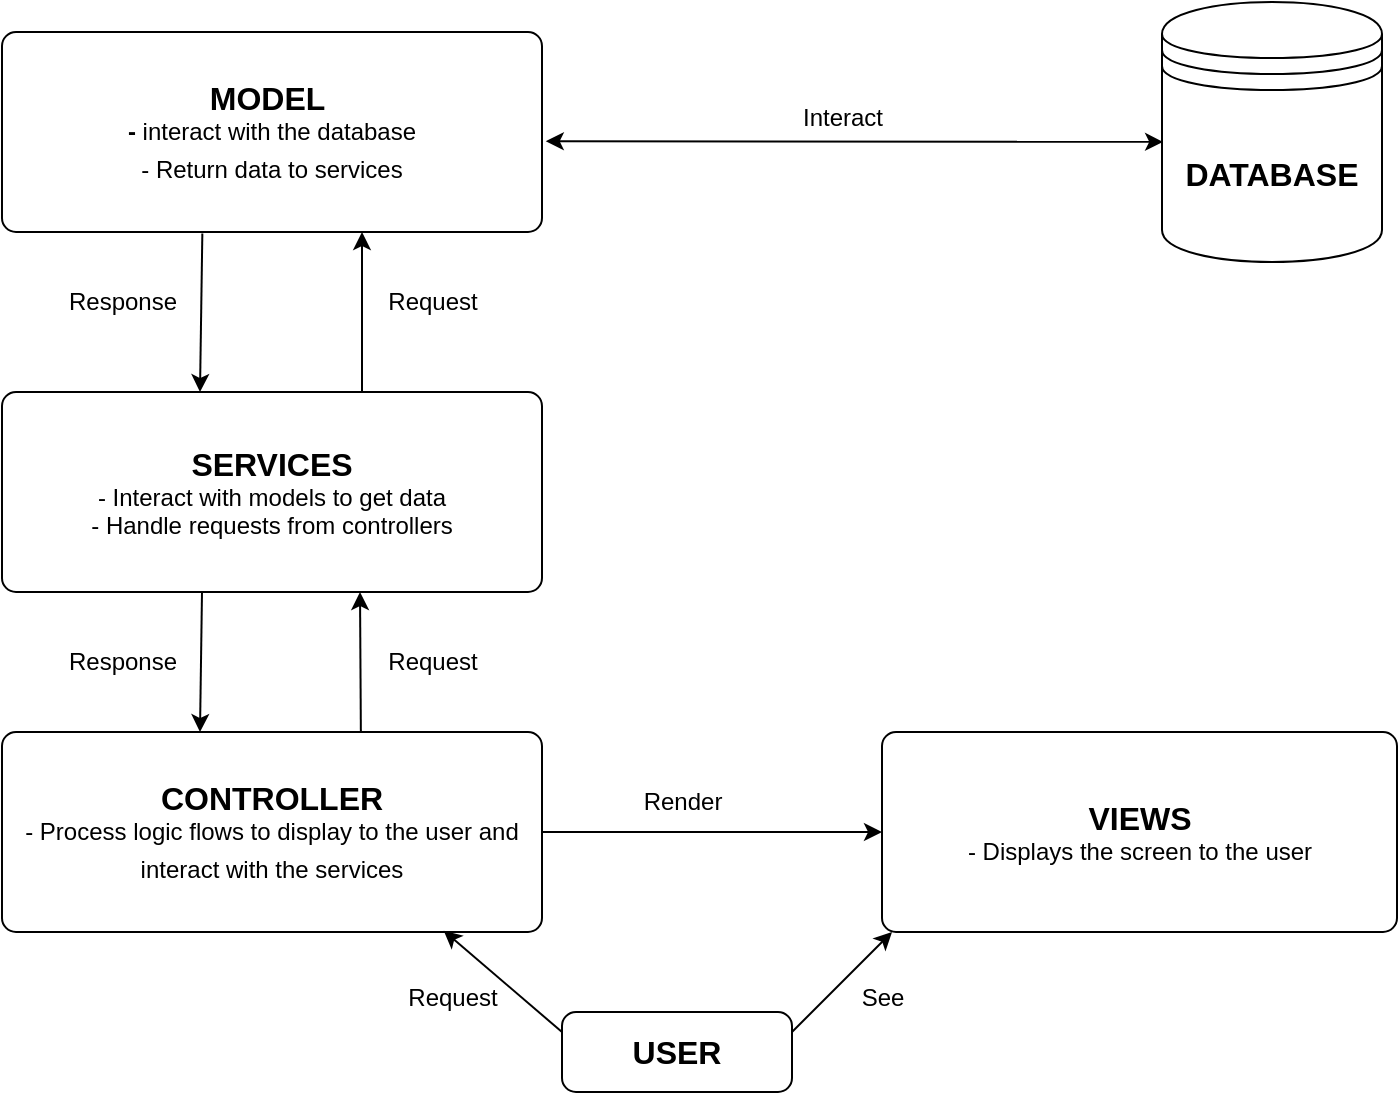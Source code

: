 <mxfile version="22.1.5" type="device" pages="3">
  <diagram name="Page-1" id="V2b_Z5RG5mIGSToupVvR">
    <mxGraphModel dx="1084" dy="628" grid="1" gridSize="10" guides="1" tooltips="1" connect="1" arrows="1" fold="1" page="1" pageScale="1" pageWidth="850" pageHeight="1100" math="0" shadow="0">
      <root>
        <mxCell id="0" />
        <mxCell id="1" parent="0" />
        <mxCell id="Dptyboa4_etvm0j7TFrH-27" value="&lt;span style=&quot;font-size: 16px;&quot;&gt;&lt;b&gt;VIEWS&lt;br&gt;&lt;/b&gt;&lt;/span&gt;- Displays the screen to the user" style="rounded=1;whiteSpace=wrap;html=1;absoluteArcSize=1;arcSize=14;strokeWidth=1;" vertex="1" parent="1">
          <mxGeometry x="500" y="660" width="257.5" height="100" as="geometry" />
        </mxCell>
        <mxCell id="Dptyboa4_etvm0j7TFrH-28" value="&lt;b&gt;&lt;font style=&quot;font-size: 16px;&quot;&gt;CONTROLLER&lt;br&gt;&lt;/font&gt;&lt;/b&gt;- Process logic flows to display to the user and interact with the services&lt;b&gt;&lt;font style=&quot;font-size: 16px;&quot;&gt;&lt;br&gt;&lt;/font&gt;&lt;/b&gt;" style="rounded=1;whiteSpace=wrap;html=1;absoluteArcSize=1;arcSize=14;strokeWidth=1;" vertex="1" parent="1">
          <mxGeometry x="60" y="660" width="270" height="100" as="geometry" />
        </mxCell>
        <mxCell id="Dptyboa4_etvm0j7TFrH-29" value="&lt;b&gt;&lt;font style=&quot;&quot;&gt;&lt;font style=&quot;font-size: 16px;&quot;&gt;SERVICES&lt;/font&gt;&lt;br&gt;&lt;/font&gt;&lt;/b&gt;- Interact with models to get data&lt;br&gt;- Handle requests from controllers&lt;b&gt;&lt;font style=&quot;font-size: 12px;&quot;&gt;&lt;br&gt;&lt;/font&gt;&lt;/b&gt;" style="rounded=1;whiteSpace=wrap;html=1;absoluteArcSize=1;arcSize=14;strokeWidth=1;" vertex="1" parent="1">
          <mxGeometry x="60" y="490" width="270" height="100" as="geometry" />
        </mxCell>
        <mxCell id="Dptyboa4_etvm0j7TFrH-30" value="&lt;b&gt;&lt;font style=&quot;font-size: 16px;&quot;&gt;USER&lt;/font&gt;&lt;/b&gt;" style="rounded=1;whiteSpace=wrap;html=1;absoluteArcSize=1;arcSize=14;strokeWidth=1;" vertex="1" parent="1">
          <mxGeometry x="340" y="800" width="115" height="40" as="geometry" />
        </mxCell>
        <mxCell id="Dptyboa4_etvm0j7TFrH-31" value="&lt;b&gt;&lt;font style=&quot;font-size: 16px;&quot;&gt;MODEL&amp;nbsp;&lt;br&gt;&lt;/font&gt;&lt;/b&gt;&lt;font style=&quot;font-size: 12px;&quot;&gt;&lt;b style=&quot;&quot;&gt;-&amp;nbsp;&lt;/b&gt;interact with the database&lt;br&gt;&lt;/font&gt;&lt;font style=&quot;font-size: 12px;&quot;&gt;&lt;font style=&quot;font-size: 12px;&quot;&gt;-&amp;nbsp;&lt;/font&gt;Return data to services&lt;/font&gt;&lt;font style=&quot;font-weight: bold; font-size: 16px;&quot;&gt;&lt;br&gt;&lt;/font&gt;" style="rounded=1;whiteSpace=wrap;html=1;absoluteArcSize=1;arcSize=14;strokeWidth=1;" vertex="1" parent="1">
          <mxGeometry x="60" y="310" width="270" height="100" as="geometry" />
        </mxCell>
        <mxCell id="Dptyboa4_etvm0j7TFrH-35" value="&lt;b&gt;&lt;font style=&quot;font-size: 16px;&quot;&gt;DATABASE&lt;/font&gt;&lt;/b&gt;" style="shape=datastore;whiteSpace=wrap;html=1;" vertex="1" parent="1">
          <mxGeometry x="640" y="295" width="110" height="130" as="geometry" />
        </mxCell>
        <mxCell id="Dptyboa4_etvm0j7TFrH-41" value="" style="endArrow=classic;startArrow=classic;html=1;rounded=0;exitX=1.007;exitY=0.546;exitDx=0;exitDy=0;exitPerimeter=0;entryX=0.005;entryY=0.538;entryDx=0;entryDy=0;entryPerimeter=0;" edge="1" parent="1" source="Dptyboa4_etvm0j7TFrH-31" target="Dptyboa4_etvm0j7TFrH-35">
          <mxGeometry width="50" height="50" relative="1" as="geometry">
            <mxPoint x="410" y="430" as="sourcePoint" />
            <mxPoint x="460" y="380" as="targetPoint" />
          </mxGeometry>
        </mxCell>
        <mxCell id="Dptyboa4_etvm0j7TFrH-42" value="Interact" style="text;html=1;align=center;verticalAlign=middle;resizable=0;points=[];autosize=1;strokeColor=none;fillColor=none;" vertex="1" parent="1">
          <mxGeometry x="450" y="338" width="60" height="30" as="geometry" />
        </mxCell>
        <mxCell id="Dptyboa4_etvm0j7TFrH-43" value="" style="endArrow=classic;html=1;rounded=0;" edge="1" parent="1">
          <mxGeometry width="50" height="50" relative="1" as="geometry">
            <mxPoint x="240" y="490" as="sourcePoint" />
            <mxPoint x="240" y="410" as="targetPoint" />
          </mxGeometry>
        </mxCell>
        <mxCell id="Dptyboa4_etvm0j7TFrH-44" value="" style="endArrow=classic;html=1;rounded=0;exitX=0.371;exitY=1.008;exitDx=0;exitDy=0;exitPerimeter=0;" edge="1" parent="1" source="Dptyboa4_etvm0j7TFrH-31">
          <mxGeometry width="50" height="50" relative="1" as="geometry">
            <mxPoint x="210" y="430" as="sourcePoint" />
            <mxPoint x="159" y="490" as="targetPoint" />
          </mxGeometry>
        </mxCell>
        <mxCell id="Dptyboa4_etvm0j7TFrH-45" value="Response" style="text;html=1;align=center;verticalAlign=middle;resizable=0;points=[];autosize=1;strokeColor=none;fillColor=none;" vertex="1" parent="1">
          <mxGeometry x="80" y="430" width="80" height="30" as="geometry" />
        </mxCell>
        <mxCell id="Dptyboa4_etvm0j7TFrH-46" value="Request" style="text;html=1;align=center;verticalAlign=middle;resizable=0;points=[];autosize=1;strokeColor=none;fillColor=none;" vertex="1" parent="1">
          <mxGeometry x="240" y="430" width="70" height="30" as="geometry" />
        </mxCell>
        <mxCell id="Dptyboa4_etvm0j7TFrH-47" value="Response" style="text;html=1;align=center;verticalAlign=middle;resizable=0;points=[];autosize=1;strokeColor=none;fillColor=none;" vertex="1" parent="1">
          <mxGeometry x="80" y="610" width="80" height="30" as="geometry" />
        </mxCell>
        <mxCell id="Dptyboa4_etvm0j7TFrH-48" value="Request" style="text;html=1;align=center;verticalAlign=middle;resizable=0;points=[];autosize=1;strokeColor=none;fillColor=none;" vertex="1" parent="1">
          <mxGeometry x="240" y="610" width="70" height="30" as="geometry" />
        </mxCell>
        <mxCell id="Dptyboa4_etvm0j7TFrH-49" value="" style="endArrow=classic;html=1;rounded=0;exitX=0.371;exitY=1.008;exitDx=0;exitDy=0;exitPerimeter=0;" edge="1" parent="1">
          <mxGeometry width="50" height="50" relative="1" as="geometry">
            <mxPoint x="160" y="590" as="sourcePoint" />
            <mxPoint x="159" y="660" as="targetPoint" />
          </mxGeometry>
        </mxCell>
        <mxCell id="Dptyboa4_etvm0j7TFrH-50" value="" style="endArrow=classic;html=1;rounded=0;" edge="1" parent="1">
          <mxGeometry width="50" height="50" relative="1" as="geometry">
            <mxPoint x="239.43" y="660" as="sourcePoint" />
            <mxPoint x="239" y="590" as="targetPoint" />
          </mxGeometry>
        </mxCell>
        <mxCell id="Dptyboa4_etvm0j7TFrH-51" value="" style="endArrow=classic;html=1;rounded=0;" edge="1" parent="1">
          <mxGeometry width="50" height="50" relative="1" as="geometry">
            <mxPoint x="455" y="810" as="sourcePoint" />
            <mxPoint x="505" y="760" as="targetPoint" />
          </mxGeometry>
        </mxCell>
        <mxCell id="Dptyboa4_etvm0j7TFrH-52" value="See" style="text;html=1;align=center;verticalAlign=middle;resizable=0;points=[];autosize=1;strokeColor=none;fillColor=none;" vertex="1" parent="1">
          <mxGeometry x="480" y="778" width="40" height="30" as="geometry" />
        </mxCell>
        <mxCell id="Dptyboa4_etvm0j7TFrH-53" value="" style="endArrow=classic;html=1;rounded=0;entryX=0.818;entryY=0.994;entryDx=0;entryDy=0;entryPerimeter=0;" edge="1" parent="1" target="Dptyboa4_etvm0j7TFrH-28">
          <mxGeometry width="50" height="50" relative="1" as="geometry">
            <mxPoint x="340" y="810" as="sourcePoint" />
            <mxPoint x="390" y="760" as="targetPoint" />
          </mxGeometry>
        </mxCell>
        <mxCell id="Dptyboa4_etvm0j7TFrH-54" value="Request" style="text;html=1;align=center;verticalAlign=middle;resizable=0;points=[];autosize=1;strokeColor=none;fillColor=none;" vertex="1" parent="1">
          <mxGeometry x="250" y="778" width="70" height="30" as="geometry" />
        </mxCell>
        <mxCell id="Dptyboa4_etvm0j7TFrH-56" value="" style="endArrow=classic;html=1;rounded=0;entryX=0;entryY=0.5;entryDx=0;entryDy=0;exitX=1;exitY=0.5;exitDx=0;exitDy=0;" edge="1" parent="1" source="Dptyboa4_etvm0j7TFrH-28" target="Dptyboa4_etvm0j7TFrH-27">
          <mxGeometry width="50" height="50" relative="1" as="geometry">
            <mxPoint x="380" y="735" as="sourcePoint" />
            <mxPoint x="430" y="685" as="targetPoint" />
          </mxGeometry>
        </mxCell>
        <mxCell id="Dptyboa4_etvm0j7TFrH-57" value="Render" style="text;html=1;align=center;verticalAlign=middle;resizable=0;points=[];autosize=1;strokeColor=none;fillColor=none;" vertex="1" parent="1">
          <mxGeometry x="370" y="680" width="60" height="30" as="geometry" />
        </mxCell>
      </root>
    </mxGraphModel>
  </diagram>
  <diagram id="w-5KX8UNDlWNoXFrhjrz" name="Page-2">
    <mxGraphModel dx="1734" dy="1004" grid="1" gridSize="10" guides="1" tooltips="1" connect="1" arrows="1" fold="1" page="1" pageScale="1" pageWidth="850" pageHeight="1100" math="0" shadow="0">
      <root>
        <mxCell id="0" />
        <mxCell id="1" parent="0" />
        <mxCell id="UE23XblngZVuOv1bUCck-1" value="&lt;b&gt;VIEWS&lt;/b&gt;" style="shape=umlFrame;whiteSpace=wrap;html=1;pointerEvents=0;recursiveResize=0;container=1;collapsible=0;width=160;fillColor=#f8cecc;strokeColor=#b85450;" vertex="1" parent="1">
          <mxGeometry x="180" y="800" width="870" height="550" as="geometry" />
        </mxCell>
        <mxCell id="UE23XblngZVuOv1bUCck-3" value="Customer/patient&lt;br style=&quot;border-color: var(--border-color);&quot;&gt;&lt;br style=&quot;border-color: var(--border-color);&quot;&gt;&lt;br style=&quot;border-color: var(--border-color);&quot;&gt;&lt;br style=&quot;border-color: var(--border-color);&quot;&gt;&lt;br style=&quot;border-color: var(--border-color);&quot;&gt;&lt;br style=&quot;border-color: var(--border-color);&quot;&gt;&lt;br style=&quot;border-color: var(--border-color);&quot;&gt;&lt;br style=&quot;border-color: var(--border-color);&quot;&gt;&lt;br&gt;&lt;br&gt;" style="shape=card;whiteSpace=wrap;html=1;size=20;fillColor=#fff2cc;strokeColor=#d6b656;" vertex="1" parent="UE23XblngZVuOv1bUCck-1">
          <mxGeometry x="20" y="50" width="340" height="190" as="geometry" />
        </mxCell>
        <mxCell id="UE23XblngZVuOv1bUCck-2" value="HomePage" style="shape=card;whiteSpace=wrap;html=1;size=20;" vertex="1" parent="UE23XblngZVuOv1bUCck-1">
          <mxGeometry x="50" y="90" width="110" height="50" as="geometry" />
        </mxCell>
        <mxCell id="UE23XblngZVuOv1bUCck-7" value="BookingPage" style="shape=card;whiteSpace=wrap;html=1;size=20;" vertex="1" parent="UE23XblngZVuOv1bUCck-1">
          <mxGeometry x="220" y="90" width="110" height="50" as="geometry" />
        </mxCell>
        <mxCell id="UE23XblngZVuOv1bUCck-8" value="DetailDoctorView" style="shape=card;whiteSpace=wrap;html=1;size=20;" vertex="1" parent="UE23XblngZVuOv1bUCck-1">
          <mxGeometry x="50" y="170" width="110" height="50" as="geometry" />
        </mxCell>
        <mxCell id="UE23XblngZVuOv1bUCck-9" value="Doctor&lt;br&gt;&lt;br&gt;&lt;br&gt;&lt;br&gt;&lt;br&gt;&lt;br&gt;&lt;br&gt;" style="shape=card;whiteSpace=wrap;html=1;size=20;fillColor=#fff2cc;strokeColor=#d6b656;" vertex="1" parent="UE23XblngZVuOv1bUCck-1">
          <mxGeometry x="510" y="45" width="340" height="140" as="geometry" />
        </mxCell>
        <mxCell id="UE23XblngZVuOv1bUCck-10" value="PatientView" style="shape=card;whiteSpace=wrap;html=1;size=20;" vertex="1" parent="UE23XblngZVuOv1bUCck-1">
          <mxGeometry x="540" y="100" width="110" height="50" as="geometry" />
        </mxCell>
        <mxCell id="UE23XblngZVuOv1bUCck-11" value="Drug-Warehouse" style="shape=card;whiteSpace=wrap;html=1;size=20;" vertex="1" parent="UE23XblngZVuOv1bUCck-1">
          <mxGeometry x="700" y="100" width="110" height="50" as="geometry" />
        </mxCell>
        <mxCell id="UE23XblngZVuOv1bUCck-12" value="Admin&lt;br&gt;&lt;br&gt;&lt;br&gt;&lt;br&gt;&lt;br&gt;&lt;br&gt;&lt;br&gt;&lt;br&gt;&lt;br&gt;" style="shape=card;whiteSpace=wrap;html=1;size=20;fillColor=#fff2cc;strokeColor=#d6b656;" vertex="1" parent="UE23XblngZVuOv1bUCck-1">
          <mxGeometry x="30" y="330" width="330" height="190" as="geometry" />
        </mxCell>
        <mxCell id="UE23XblngZVuOv1bUCck-13" value="feedback" style="shape=card;whiteSpace=wrap;html=1;size=20;" vertex="1" parent="UE23XblngZVuOv1bUCck-1">
          <mxGeometry x="60" y="380" width="110" height="50" as="geometry" />
        </mxCell>
        <mxCell id="UE23XblngZVuOv1bUCck-14" value="Employee Manager&lt;br&gt;View" style="shape=card;whiteSpace=wrap;html=1;size=20;" vertex="1" parent="UE23XblngZVuOv1bUCck-1">
          <mxGeometry x="210" y="380" width="120" height="50" as="geometry" />
        </mxCell>
        <mxCell id="UE23XblngZVuOv1bUCck-15" value="Pharmacist&amp;nbsp;&lt;br&gt;&lt;br&gt;&lt;br&gt;&lt;br&gt;&lt;br&gt;&lt;br&gt;&lt;br&gt;&lt;br&gt;&lt;br&gt;&lt;br&gt;" style="shape=card;whiteSpace=wrap;html=1;size=20;fillColor=#fff2cc;strokeColor=#d6b656;" vertex="1" parent="UE23XblngZVuOv1bUCck-1">
          <mxGeometry x="520" y="330" width="330" height="190" as="geometry" />
        </mxCell>
        <mxCell id="UE23XblngZVuOv1bUCck-28" value="Dashboard" style="shape=card;whiteSpace=wrap;html=1;size=20;" vertex="1" parent="UE23XblngZVuOv1bUCck-1">
          <mxGeometry x="60" y="450" width="110" height="50" as="geometry" />
        </mxCell>
        <mxCell id="UE23XblngZVuOv1bUCck-29" value="PatientView" style="shape=card;whiteSpace=wrap;html=1;size=20;" vertex="1" parent="UE23XblngZVuOv1bUCck-1">
          <mxGeometry x="550" y="380" width="110" height="50" as="geometry" />
        </mxCell>
        <mxCell id="UE23XblngZVuOv1bUCck-30" value="Drug-Warehouse" style="shape=card;whiteSpace=wrap;html=1;size=20;" vertex="1" parent="UE23XblngZVuOv1bUCck-1">
          <mxGeometry x="720" y="380" width="110" height="50" as="geometry" />
        </mxCell>
        <mxCell id="UE23XblngZVuOv1bUCck-31" value="Invoice" style="shape=card;whiteSpace=wrap;html=1;size=20;" vertex="1" parent="UE23XblngZVuOv1bUCck-1">
          <mxGeometry x="550" y="450" width="110" height="50" as="geometry" />
        </mxCell>
        <mxCell id="UE23XblngZVuOv1bUCck-32" value="LoggedView" style="shape=card;whiteSpace=wrap;html=1;size=20;fillColor=#fff2cc;strokeColor=#d6b656;" vertex="1" parent="UE23XblngZVuOv1bUCck-1">
          <mxGeometry x="410" y="230" width="140" height="60" as="geometry" />
        </mxCell>
        <mxCell id="UE23XblngZVuOv1bUCck-33" value="&amp;lt;&amp;lt;extend&amp;gt;&amp;gt;" style="html=1;verticalAlign=bottom;labelBackgroundColor=none;endArrow=open;endFill=0;dashed=1;rounded=0;" edge="1" parent="UE23XblngZVuOv1bUCck-1" source="UE23XblngZVuOv1bUCck-9" target="UE23XblngZVuOv1bUCck-32">
          <mxGeometry width="160" relative="1" as="geometry">
            <mxPoint x="420" y="300" as="sourcePoint" />
            <mxPoint x="580" y="300" as="targetPoint" />
          </mxGeometry>
        </mxCell>
        <mxCell id="UE23XblngZVuOv1bUCck-34" value="&amp;lt;&amp;lt;extend&amp;gt;&amp;gt;" style="html=1;verticalAlign=bottom;labelBackgroundColor=none;endArrow=open;endFill=0;dashed=1;rounded=0;" edge="1" parent="UE23XblngZVuOv1bUCck-1" source="UE23XblngZVuOv1bUCck-15" target="UE23XblngZVuOv1bUCck-32">
          <mxGeometry width="160" relative="1" as="geometry">
            <mxPoint x="593" y="195" as="sourcePoint" />
            <mxPoint x="560" y="290" as="targetPoint" />
          </mxGeometry>
        </mxCell>
        <mxCell id="UE23XblngZVuOv1bUCck-35" value="&amp;lt;&amp;lt;extend&amp;gt;&amp;gt;" style="html=1;verticalAlign=bottom;labelBackgroundColor=none;endArrow=open;endFill=0;dashed=1;rounded=0;exitX=1;exitY=0;exitDx=0;exitDy=0;exitPerimeter=0;" edge="1" parent="UE23XblngZVuOv1bUCck-1" source="UE23XblngZVuOv1bUCck-12" target="UE23XblngZVuOv1bUCck-32">
          <mxGeometry width="160" relative="1" as="geometry">
            <mxPoint x="577" y="340" as="sourcePoint" />
            <mxPoint x="527" y="300" as="targetPoint" />
          </mxGeometry>
        </mxCell>
      </root>
    </mxGraphModel>
  </diagram>
  <diagram id="THtA2_h-i91FRto-ERtb" name="Page-3">
    <mxGraphModel dx="867" dy="502" grid="1" gridSize="10" guides="1" tooltips="1" connect="1" arrows="1" fold="1" page="1" pageScale="1" pageWidth="850" pageHeight="1100" math="0" shadow="0">
      <root>
        <mxCell id="0" />
        <mxCell id="1" parent="0" />
        <mxCell id="8xQsIUBW3MFqVcBScjuv-1" value="&lt;b&gt;CONTROLLER&lt;/b&gt;" style="shape=umlFrame;whiteSpace=wrap;html=1;pointerEvents=0;recursiveResize=0;container=1;collapsible=0;width=160;fillColor=#dae8fc;strokeColor=#6c8ebf;" vertex="1" parent="1">
          <mxGeometry x="20" y="20" width="820" height="470" as="geometry" />
        </mxCell>
        <mxCell id="1RweRiw7JOfSxncRjSsr-1" value="&lt;div&gt;HTTP request processing&lt;/div&gt;&lt;div&gt;Application-specific logic&lt;/div&gt;&lt;div&gt;Data validation&lt;/div&gt;" style="shape=card;whiteSpace=wrap;html=1;size=20;" vertex="1" parent="8xQsIUBW3MFqVcBScjuv-1">
          <mxGeometry x="60" y="60" width="170" height="70" as="geometry" />
        </mxCell>
        <mxCell id="1RweRiw7JOfSxncRjSsr-2" value="Login validation" style="shape=card;whiteSpace=wrap;html=1;size=20;" vertex="1" parent="8xQsIUBW3MFqVcBScjuv-1">
          <mxGeometry x="290" y="60" width="170" height="70" as="geometry" />
        </mxCell>
        <mxCell id="1RweRiw7JOfSxncRjSsr-3" value="Booking validation" style="shape=card;whiteSpace=wrap;html=1;size=20;" vertex="1" parent="8xQsIUBW3MFqVcBScjuv-1">
          <mxGeometry x="500" y="60" width="170" height="70" as="geometry" />
        </mxCell>
        <mxCell id="1RweRiw7JOfSxncRjSsr-4" value="" style="shape=card;whiteSpace=wrap;html=1;size=20;" vertex="1" parent="8xQsIUBW3MFqVcBScjuv-1">
          <mxGeometry x="500" y="170" width="170" height="70" as="geometry" />
        </mxCell>
        <mxCell id="1RweRiw7JOfSxncRjSsr-5" value="" style="shape=card;whiteSpace=wrap;html=1;size=20;" vertex="1" parent="8xQsIUBW3MFqVcBScjuv-1">
          <mxGeometry x="290" y="170" width="170" height="70" as="geometry" />
        </mxCell>
      </root>
    </mxGraphModel>
  </diagram>
</mxfile>
